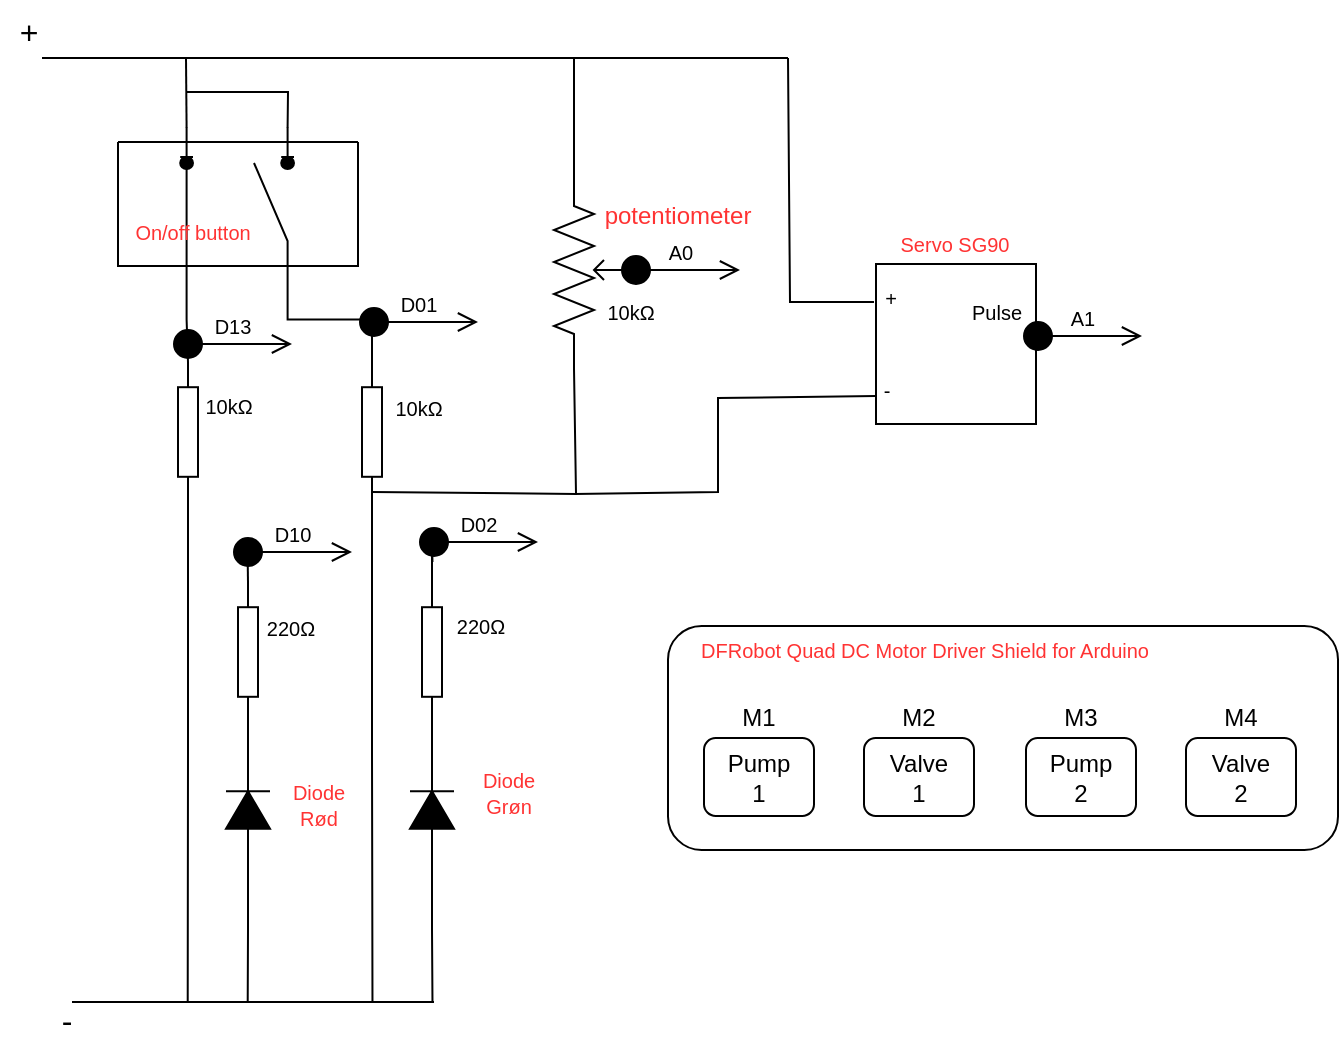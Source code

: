 <mxfile version="22.1.11" type="device">
  <diagram name="Side-1" id="jBOVf6lq6aooiImEh3c-">
    <mxGraphModel dx="1308" dy="842" grid="0" gridSize="10" guides="0" tooltips="1" connect="0" arrows="0" fold="1" page="0" pageScale="1" pageWidth="827" pageHeight="1169" background="#FFFFFF" math="0" shadow="0">
      <root>
        <mxCell id="0" />
        <mxCell id="1" parent="0" />
        <mxCell id="x0xakpUoL3rzipDBwECT-1" value="" style="endArrow=none;html=1;rounded=0;fontColor=#000000;labelBackgroundColor=none;strokeColor=default;" edge="1" parent="1">
          <mxGeometry width="50" height="50" relative="1" as="geometry">
            <mxPoint x="162" y="198" as="sourcePoint" />
            <mxPoint x="535" y="198" as="targetPoint" />
          </mxGeometry>
        </mxCell>
        <mxCell id="x0xakpUoL3rzipDBwECT-2" value="" style="endArrow=none;html=1;rounded=0;strokeColor=default;labelBackgroundColor=none;fontColor=#000000;" edge="1" parent="1">
          <mxGeometry width="50" height="50" relative="1" as="geometry">
            <mxPoint x="177" y="670" as="sourcePoint" />
            <mxPoint x="358" y="670" as="targetPoint" />
          </mxGeometry>
        </mxCell>
        <mxCell id="x0xakpUoL3rzipDBwECT-50" style="edgeStyle=orthogonalEdgeStyle;rounded=0;orthogonalLoop=1;jettySize=auto;html=1;exitX=0;exitY=0.5;exitDx=0;exitDy=0;exitPerimeter=0;endArrow=none;endFill=0;strokeColor=default;fontColor=#000000;labelBackgroundColor=none;" edge="1" parent="1" source="x0xakpUoL3rzipDBwECT-3">
          <mxGeometry relative="1" as="geometry">
            <mxPoint x="264.857" y="670" as="targetPoint" />
          </mxGeometry>
        </mxCell>
        <mxCell id="x0xakpUoL3rzipDBwECT-3" value="" style="pointerEvents=1;fillColor=strokeColor;verticalLabelPosition=bottom;shadow=0;dashed=0;align=center;html=1;verticalAlign=top;shape=mxgraph.electrical.diodes.diode;rotation=-90;strokeColor=default;fontColor=#000000;labelBackgroundColor=none;" vertex="1" parent="1">
          <mxGeometry x="241.5" y="563" width="47" height="22" as="geometry" />
        </mxCell>
        <mxCell id="x0xakpUoL3rzipDBwECT-48" style="edgeStyle=orthogonalEdgeStyle;rounded=0;orthogonalLoop=1;jettySize=auto;html=1;exitX=0;exitY=0.5;exitDx=0;exitDy=0;exitPerimeter=0;endArrow=none;endFill=0;strokeColor=default;fontColor=#000000;labelBackgroundColor=none;" edge="1" parent="1" source="x0xakpUoL3rzipDBwECT-5">
          <mxGeometry relative="1" as="geometry">
            <mxPoint x="234.857" y="670" as="targetPoint" />
          </mxGeometry>
        </mxCell>
        <mxCell id="x0xakpUoL3rzipDBwECT-5" value="" style="pointerEvents=1;verticalLabelPosition=bottom;shadow=0;dashed=0;align=center;html=1;verticalAlign=top;shape=mxgraph.electrical.resistors.resistor_1;rotation=-90;strokeColor=default;fontColor=#000000;labelBackgroundColor=none;fillColor=none;" vertex="1" parent="1">
          <mxGeometry x="200" y="380" width="70" height="10" as="geometry" />
        </mxCell>
        <mxCell id="x0xakpUoL3rzipDBwECT-21" value="" style="swimlane;startSize=0;strokeColor=default;fontColor=#000000;labelBackgroundColor=none;" vertex="1" parent="1">
          <mxGeometry x="200" y="240" width="120" height="62" as="geometry">
            <mxRectangle x="200" y="240" width="50" height="40" as="alternateBounds" />
          </mxGeometry>
        </mxCell>
        <mxCell id="x0xakpUoL3rzipDBwECT-19" value="" style="html=1;shape=mxgraph.electrical.electro-mechanical.switchDisconnector;aspect=fixed;elSwitchState=off;rotation=-90;strokeColor=default;fontColor=#000000;labelBackgroundColor=none;fillColor=#000000;" vertex="1" parent="x0xakpUoL3rzipDBwECT-21">
          <mxGeometry x="40.5" y="20" width="75" height="20" as="geometry" />
        </mxCell>
        <mxCell id="x0xakpUoL3rzipDBwECT-22" value="" style="html=1;shape=mxgraph.electrical.electro-mechanical.switchDisconnector;aspect=fixed;elSwitchState=on;rotation=-90;strokeColor=default;fontColor=#000000;labelBackgroundColor=none;fillColor=#000000;" vertex="1" parent="x0xakpUoL3rzipDBwECT-21">
          <mxGeometry x="-10" y="20" width="75" height="20" as="geometry" />
        </mxCell>
        <mxCell id="x0xakpUoL3rzipDBwECT-24" value="&lt;font style=&quot;font-size: 10px;&quot;&gt;On/off button&lt;/font&gt;" style="text;html=1;align=center;verticalAlign=middle;resizable=0;points=[];autosize=1;strokeColor=none;fillColor=none;fontSize=10;fontColor=#FF3333;labelBackgroundColor=none;" vertex="1" parent="x0xakpUoL3rzipDBwECT-21">
          <mxGeometry x="-3" y="30" width="80" height="30" as="geometry" />
        </mxCell>
        <mxCell id="x0xakpUoL3rzipDBwECT-49" style="edgeStyle=orthogonalEdgeStyle;rounded=0;orthogonalLoop=1;jettySize=auto;html=1;exitX=0;exitY=0.5;exitDx=0;exitDy=0;exitPerimeter=0;endArrow=none;endFill=0;strokeColor=default;fontColor=#000000;labelBackgroundColor=none;" edge="1" parent="1" source="x0xakpUoL3rzipDBwECT-25">
          <mxGeometry relative="1" as="geometry">
            <mxPoint x="327.238" y="670" as="targetPoint" />
          </mxGeometry>
        </mxCell>
        <mxCell id="x0xakpUoL3rzipDBwECT-25" value="" style="pointerEvents=1;verticalLabelPosition=bottom;shadow=0;dashed=0;align=center;html=1;verticalAlign=top;shape=mxgraph.electrical.resistors.resistor_1;rotation=-90;strokeColor=default;fontColor=#000000;labelBackgroundColor=none;fillColor=none;" vertex="1" parent="1">
          <mxGeometry x="292" y="380" width="70" height="10" as="geometry" />
        </mxCell>
        <mxCell id="x0xakpUoL3rzipDBwECT-28" style="edgeStyle=orthogonalEdgeStyle;rounded=0;orthogonalLoop=1;jettySize=auto;html=1;exitX=1;exitY=0.5;exitDx=0;exitDy=0;exitPerimeter=0;endArrow=none;endFill=0;entryX=0;entryY=0.84;entryDx=0;entryDy=0;strokeColor=default;fontColor=#000000;labelBackgroundColor=none;" edge="1" parent="1" source="x0xakpUoL3rzipDBwECT-25" target="x0xakpUoL3rzipDBwECT-19">
          <mxGeometry relative="1" as="geometry">
            <mxPoint x="290" y="310" as="targetPoint" />
          </mxGeometry>
        </mxCell>
        <mxCell id="x0xakpUoL3rzipDBwECT-30" style="edgeStyle=orthogonalEdgeStyle;rounded=0;orthogonalLoop=1;jettySize=auto;html=1;exitX=0;exitY=0.84;exitDx=0;exitDy=0;entryX=1;entryY=0.5;entryDx=0;entryDy=0;entryPerimeter=0;endArrow=none;endFill=0;strokeColor=default;fontColor=#000000;labelBackgroundColor=none;" edge="1" parent="1" source="x0xakpUoL3rzipDBwECT-22" target="x0xakpUoL3rzipDBwECT-5">
          <mxGeometry relative="1" as="geometry" />
        </mxCell>
        <mxCell id="x0xakpUoL3rzipDBwECT-37" value="&lt;font style=&quot;font-size: 10px;&quot;&gt;D01&lt;/font&gt;" style="html=1;verticalAlign=bottom;startArrow=circle;startFill=1;endArrow=open;startSize=6;endSize=8;curved=0;rounded=0;fontSize=10;strokeColor=default;fontColor=#000000;labelBackgroundColor=none;" edge="1" parent="1">
          <mxGeometry width="80" relative="1" as="geometry">
            <mxPoint x="320" y="330" as="sourcePoint" />
            <mxPoint x="380" y="330" as="targetPoint" />
          </mxGeometry>
        </mxCell>
        <mxCell id="x0xakpUoL3rzipDBwECT-38" value="&lt;font style=&quot;font-size: 10px;&quot;&gt;D13&lt;/font&gt;" style="html=1;verticalAlign=bottom;startArrow=circle;startFill=1;endArrow=open;startSize=6;endSize=8;curved=0;rounded=0;fontSize=10;strokeColor=default;fontColor=#000000;labelBackgroundColor=none;" edge="1" parent="1">
          <mxGeometry width="80" relative="1" as="geometry">
            <mxPoint x="227" y="341" as="sourcePoint" />
            <mxPoint x="287" y="341" as="targetPoint" />
          </mxGeometry>
        </mxCell>
        <mxCell id="x0xakpUoL3rzipDBwECT-39" value="10kΩ" style="text;html=1;align=center;verticalAlign=middle;resizable=0;points=[];autosize=1;strokeColor=none;fillColor=none;fontSize=10;fontColor=#000000;labelBackgroundColor=none;" vertex="1" parent="1">
          <mxGeometry x="230" y="357" width="50" height="30" as="geometry" />
        </mxCell>
        <mxCell id="x0xakpUoL3rzipDBwECT-40" value="10kΩ" style="text;html=1;align=center;verticalAlign=middle;resizable=0;points=[];autosize=1;strokeColor=none;fillColor=none;fontSize=10;fontColor=#000000;labelBackgroundColor=none;" vertex="1" parent="1">
          <mxGeometry x="325" y="358" width="50" height="30" as="geometry" />
        </mxCell>
        <mxCell id="x0xakpUoL3rzipDBwECT-63" style="edgeStyle=orthogonalEdgeStyle;rounded=0;orthogonalLoop=1;jettySize=auto;html=1;exitX=1;exitY=0.5;exitDx=0;exitDy=0;exitPerimeter=0;endArrow=none;endFill=0;strokeColor=default;fontColor=#000000;labelBackgroundColor=none;" edge="1" parent="1" source="x0xakpUoL3rzipDBwECT-41">
          <mxGeometry relative="1" as="geometry">
            <mxPoint x="264.857" y="450" as="targetPoint" />
          </mxGeometry>
        </mxCell>
        <mxCell id="x0xakpUoL3rzipDBwECT-41" value="" style="pointerEvents=1;verticalLabelPosition=bottom;shadow=0;dashed=0;align=center;html=1;verticalAlign=top;shape=mxgraph.electrical.resistors.resistor_1;rotation=-90;strokeColor=default;fontColor=#000000;labelBackgroundColor=none;fillColor=none;" vertex="1" parent="1">
          <mxGeometry x="230" y="490" width="70" height="10" as="geometry" />
        </mxCell>
        <mxCell id="x0xakpUoL3rzipDBwECT-64" style="edgeStyle=orthogonalEdgeStyle;rounded=0;orthogonalLoop=1;jettySize=auto;html=1;exitX=1;exitY=0.5;exitDx=0;exitDy=0;exitPerimeter=0;endArrow=none;endFill=0;strokeColor=default;fontColor=#000000;labelBackgroundColor=none;" edge="1" parent="1" source="x0xakpUoL3rzipDBwECT-42">
          <mxGeometry relative="1" as="geometry">
            <mxPoint x="357.238" y="450" as="targetPoint" />
            <Array as="points">
              <mxPoint x="357" y="440" />
              <mxPoint x="357" y="440" />
            </Array>
          </mxGeometry>
        </mxCell>
        <mxCell id="x0xakpUoL3rzipDBwECT-42" value="" style="pointerEvents=1;verticalLabelPosition=bottom;shadow=0;dashed=0;align=center;html=1;verticalAlign=top;shape=mxgraph.electrical.resistors.resistor_1;rotation=-90;strokeColor=default;fontColor=#000000;labelBackgroundColor=none;fillColor=none;" vertex="1" parent="1">
          <mxGeometry x="322" y="490" width="70" height="10" as="geometry" />
        </mxCell>
        <mxCell id="x0xakpUoL3rzipDBwECT-43" value="&lt;font style=&quot;font-size: 10px;&quot;&gt;D02&lt;/font&gt;" style="html=1;verticalAlign=bottom;startArrow=circle;startFill=1;endArrow=open;startSize=6;endSize=8;curved=0;rounded=0;fontSize=10;strokeColor=default;fontColor=#000000;labelBackgroundColor=none;" edge="1" parent="1">
          <mxGeometry width="80" relative="1" as="geometry">
            <mxPoint x="350" y="440" as="sourcePoint" />
            <mxPoint x="410" y="440" as="targetPoint" />
          </mxGeometry>
        </mxCell>
        <mxCell id="x0xakpUoL3rzipDBwECT-44" value="&lt;font style=&quot;font-size: 10px;&quot;&gt;D10&lt;/font&gt;" style="html=1;verticalAlign=bottom;startArrow=circle;startFill=1;endArrow=open;startSize=6;endSize=8;curved=0;rounded=0;fontSize=10;strokeColor=default;fontColor=#000000;labelBackgroundColor=none;" edge="1" parent="1">
          <mxGeometry width="80" relative="1" as="geometry">
            <mxPoint x="257" y="445" as="sourcePoint" />
            <mxPoint x="317" y="445" as="targetPoint" />
          </mxGeometry>
        </mxCell>
        <mxCell id="x0xakpUoL3rzipDBwECT-46" value="220Ω" style="text;align=center;verticalAlign=middle;resizable=0;points=[];autosize=1;fontSize=10;labelBackgroundColor=none;labelBorderColor=none;html=1;fillColor=none;fontColor=#000000;strokeColor=none;" vertex="1" parent="1">
          <mxGeometry x="356" y="467" width="50" height="30" as="geometry" />
        </mxCell>
        <mxCell id="x0xakpUoL3rzipDBwECT-51" style="edgeStyle=orthogonalEdgeStyle;rounded=0;orthogonalLoop=1;jettySize=auto;html=1;exitX=0;exitY=0.5;exitDx=0;exitDy=0;exitPerimeter=0;endArrow=none;endFill=0;strokeColor=default;fontColor=#000000;labelBackgroundColor=none;" edge="1" parent="1" source="x0xakpUoL3rzipDBwECT-47">
          <mxGeometry relative="1" as="geometry">
            <mxPoint x="357.238" y="670" as="targetPoint" />
          </mxGeometry>
        </mxCell>
        <mxCell id="x0xakpUoL3rzipDBwECT-47" value="" style="pointerEvents=1;fillColor=strokeColor;verticalLabelPosition=bottom;shadow=0;dashed=0;align=center;html=1;verticalAlign=top;shape=mxgraph.electrical.diodes.diode;rotation=-90;strokeColor=default;fontColor=#000000;labelBackgroundColor=none;" vertex="1" parent="1">
          <mxGeometry x="333.5" y="563" width="47" height="22" as="geometry" />
        </mxCell>
        <mxCell id="x0xakpUoL3rzipDBwECT-52" style="edgeStyle=orthogonalEdgeStyle;rounded=0;orthogonalLoop=1;jettySize=auto;html=1;exitX=1;exitY=0.5;exitDx=0;exitDy=0;exitPerimeter=0;entryX=0;entryY=0.5;entryDx=0;entryDy=0;entryPerimeter=0;endArrow=none;endFill=0;strokeColor=default;fontColor=#000000;labelBackgroundColor=none;" edge="1" parent="1" source="x0xakpUoL3rzipDBwECT-3" target="x0xakpUoL3rzipDBwECT-41">
          <mxGeometry relative="1" as="geometry" />
        </mxCell>
        <mxCell id="x0xakpUoL3rzipDBwECT-53" style="edgeStyle=orthogonalEdgeStyle;rounded=0;orthogonalLoop=1;jettySize=auto;html=1;exitX=1;exitY=0.5;exitDx=0;exitDy=0;exitPerimeter=0;entryX=0;entryY=0.5;entryDx=0;entryDy=0;entryPerimeter=0;endArrow=none;endFill=0;strokeColor=default;fontColor=#000000;labelBackgroundColor=none;" edge="1" parent="1" source="x0xakpUoL3rzipDBwECT-47" target="x0xakpUoL3rzipDBwECT-42">
          <mxGeometry relative="1" as="geometry" />
        </mxCell>
        <mxCell id="x0xakpUoL3rzipDBwECT-56" value="Rød" style="text;html=1;align=center;verticalAlign=middle;resizable=0;points=[];autosize=1;strokeColor=none;fillColor=none;fontSize=10;fontColor=#FF3333;labelBackgroundColor=none;labelBorderColor=none;" vertex="1" parent="1">
          <mxGeometry x="280" y="563" width="40" height="30" as="geometry" />
        </mxCell>
        <mxCell id="x0xakpUoL3rzipDBwECT-59" value="Diode" style="text;html=1;align=center;verticalAlign=middle;resizable=0;points=[];autosize=1;strokeColor=none;fillColor=none;fontSize=10;fontColor=#FF3333;labelBackgroundColor=none;labelBorderColor=none;" vertex="1" parent="1">
          <mxGeometry x="275" y="550" width="50" height="30" as="geometry" />
        </mxCell>
        <mxCell id="x0xakpUoL3rzipDBwECT-61" value="Grøn" style="text;html=1;align=center;verticalAlign=middle;resizable=0;points=[];autosize=1;strokeColor=none;fillColor=none;fontSize=10;fontColor=#FF3333;labelBackgroundColor=none;labelBorderColor=none;" vertex="1" parent="1">
          <mxGeometry x="370" y="556.5" width="50" height="30" as="geometry" />
        </mxCell>
        <mxCell id="x0xakpUoL3rzipDBwECT-62" value="Diode" style="text;html=1;align=center;verticalAlign=middle;resizable=0;points=[];autosize=1;strokeColor=none;fillColor=none;fontSize=10;fontColor=#FF3333;labelBackgroundColor=none;labelBorderColor=none;" vertex="1" parent="1">
          <mxGeometry x="370" y="543.5" width="50" height="30" as="geometry" />
        </mxCell>
        <mxCell id="x0xakpUoL3rzipDBwECT-65" value="220Ω" style="text;align=center;verticalAlign=middle;resizable=0;points=[];autosize=1;fontSize=10;labelBackgroundColor=none;labelBorderColor=none;html=1;fillColor=none;fontColor=#000000;strokeColor=none;" vertex="1" parent="1">
          <mxGeometry x="261" y="468" width="50" height="30" as="geometry" />
        </mxCell>
        <mxCell id="x0xakpUoL3rzipDBwECT-66" value="" style="pointerEvents=1;verticalLabelPosition=bottom;shadow=0;dashed=0;align=center;html=1;verticalAlign=top;shape=mxgraph.electrical.resistors.potentiometer_2;strokeColor=default;rotation=-90;labelBackgroundColor=none;fontColor=#000000;" vertex="1" parent="1">
          <mxGeometry x="388" y="284" width="100" height="40" as="geometry" />
        </mxCell>
        <mxCell id="x0xakpUoL3rzipDBwECT-67" value="&lt;font style=&quot;font-size: 10px;&quot;&gt;A0&lt;br&gt;&lt;/font&gt;" style="html=1;verticalAlign=bottom;startArrow=circle;startFill=1;endArrow=open;startSize=6;endSize=8;curved=0;rounded=0;fontSize=10;strokeColor=default;fontColor=#000000;labelBackgroundColor=none;" edge="1" parent="1">
          <mxGeometry width="80" relative="1" as="geometry">
            <mxPoint x="451" y="304" as="sourcePoint" />
            <mxPoint x="511" y="304" as="targetPoint" />
          </mxGeometry>
        </mxCell>
        <mxCell id="x0xakpUoL3rzipDBwECT-69" value="" style="endArrow=none;html=1;rounded=0;strokeColor=default;exitX=0.996;exitY=0.84;exitDx=0;exitDy=0;exitPerimeter=0;labelBackgroundColor=none;fontColor=#000000;" edge="1" parent="1" source="x0xakpUoL3rzipDBwECT-22">
          <mxGeometry width="50" height="50" relative="1" as="geometry">
            <mxPoint x="234" y="232" as="sourcePoint" />
            <mxPoint x="234" y="198" as="targetPoint" />
          </mxGeometry>
        </mxCell>
        <mxCell id="x0xakpUoL3rzipDBwECT-70" value="" style="endArrow=none;html=1;rounded=0;strokeColor=default;exitX=0.997;exitY=0.84;exitDx=0;exitDy=0;exitPerimeter=0;labelBackgroundColor=none;fontColor=#000000;" edge="1" parent="1" source="x0xakpUoL3rzipDBwECT-19">
          <mxGeometry width="50" height="50" relative="1" as="geometry">
            <mxPoint x="285" y="232" as="sourcePoint" />
            <mxPoint x="234" y="215" as="targetPoint" />
            <Array as="points">
              <mxPoint x="285" y="215" />
            </Array>
          </mxGeometry>
        </mxCell>
        <mxCell id="x0xakpUoL3rzipDBwECT-71" value="" style="endArrow=none;html=1;rounded=0;strokeColor=default;entryX=0.008;entryY=0.25;entryDx=0;entryDy=0;entryPerimeter=0;labelBackgroundColor=none;fontColor=#000000;" edge="1" parent="1" target="x0xakpUoL3rzipDBwECT-66">
          <mxGeometry width="50" height="50" relative="1" as="geometry">
            <mxPoint x="327" y="415" as="sourcePoint" />
            <mxPoint x="446" y="416" as="targetPoint" />
            <Array as="points">
              <mxPoint x="429" y="416" />
            </Array>
          </mxGeometry>
        </mxCell>
        <mxCell id="x0xakpUoL3rzipDBwECT-72" value="" style="endArrow=none;html=1;rounded=0;strokeColor=default;labelBackgroundColor=none;fontColor=#000000;" edge="1" parent="1">
          <mxGeometry width="50" height="50" relative="1" as="geometry">
            <mxPoint x="428" y="255" as="sourcePoint" />
            <mxPoint x="428" y="198" as="targetPoint" />
          </mxGeometry>
        </mxCell>
        <mxCell id="x0xakpUoL3rzipDBwECT-75" value="" style="whiteSpace=wrap;html=1;aspect=fixed;fillColor=none;strokeColor=default;labelBackgroundColor=none;fontColor=#000000;" vertex="1" parent="1">
          <mxGeometry x="579" y="301" width="80" height="80" as="geometry" />
        </mxCell>
        <mxCell id="x0xakpUoL3rzipDBwECT-76" value="&lt;font style=&quot;font-size: 10px;&quot;&gt;Servo SG90&lt;br style=&quot;font-size: 10px;&quot;&gt;&lt;/font&gt;" style="text;html=1;align=center;verticalAlign=middle;resizable=0;points=[];autosize=1;strokeColor=none;fillColor=none;fontSize=10;fontColor=#FF3333;labelBackgroundColor=none;" vertex="1" parent="1">
          <mxGeometry x="582" y="279" width="72" height="24" as="geometry" />
        </mxCell>
        <mxCell id="x0xakpUoL3rzipDBwECT-78" value="&lt;font style=&quot;font-size: 10px;&quot;&gt;A1&lt;br&gt;&lt;/font&gt;" style="html=1;verticalAlign=bottom;startArrow=circle;startFill=1;endArrow=open;startSize=6;endSize=8;curved=0;rounded=0;fontSize=10;strokeColor=default;fontColor=#000000;labelBackgroundColor=none;" edge="1" parent="1">
          <mxGeometry width="80" relative="1" as="geometry">
            <mxPoint x="652" y="337" as="sourcePoint" />
            <mxPoint x="712" y="337" as="targetPoint" />
          </mxGeometry>
        </mxCell>
        <mxCell id="x0xakpUoL3rzipDBwECT-79" value="&lt;font style=&quot;font-size: 10px;&quot;&gt;Pulse&lt;br style=&quot;font-size: 10px;&quot;&gt;&lt;/font&gt;" style="text;html=1;align=center;verticalAlign=middle;resizable=0;points=[];autosize=1;strokeColor=none;fillColor=none;fontSize=10;labelBackgroundColor=none;fontColor=#000000;" vertex="1" parent="1">
          <mxGeometry x="617" y="313" width="43" height="24" as="geometry" />
        </mxCell>
        <mxCell id="x0xakpUoL3rzipDBwECT-80" value="&lt;font style=&quot;font-size: 10px;&quot;&gt;+&lt;br style=&quot;font-size: 10px;&quot;&gt;&lt;/font&gt;" style="text;html=1;align=center;verticalAlign=middle;resizable=0;points=[];autosize=1;strokeColor=none;fillColor=none;fontSize=10;labelBackgroundColor=none;fontColor=#000000;" vertex="1" parent="1">
          <mxGeometry x="574" y="306" width="24" height="24" as="geometry" />
        </mxCell>
        <mxCell id="x0xakpUoL3rzipDBwECT-81" value="&lt;font style=&quot;font-size: 10px;&quot;&gt;-&lt;br style=&quot;font-size: 10px;&quot;&gt;&lt;/font&gt;" style="text;html=1;align=center;verticalAlign=middle;resizable=0;points=[];autosize=1;strokeColor=none;fillColor=none;fontSize=10;labelBackgroundColor=none;fontColor=#000000;" vertex="1" parent="1">
          <mxGeometry x="573" y="352" width="21" height="24" as="geometry" />
        </mxCell>
        <mxCell id="x0xakpUoL3rzipDBwECT-82" value="" style="endArrow=none;html=1;rounded=0;entryX=0.286;entryY=0.625;entryDx=0;entryDy=0;entryPerimeter=0;fontColor=#000000;labelBackgroundColor=none;strokeColor=default;" edge="1" parent="1" target="x0xakpUoL3rzipDBwECT-81">
          <mxGeometry width="50" height="50" relative="1" as="geometry">
            <mxPoint x="428" y="416" as="sourcePoint" />
            <mxPoint x="478" y="366" as="targetPoint" />
            <Array as="points">
              <mxPoint x="500" y="415" />
              <mxPoint x="500" y="368" />
            </Array>
          </mxGeometry>
        </mxCell>
        <mxCell id="x0xakpUoL3rzipDBwECT-83" value="" style="endArrow=none;html=1;rounded=0;fontColor=#000000;labelBackgroundColor=none;strokeColor=default;" edge="1" parent="1">
          <mxGeometry width="50" height="50" relative="1" as="geometry">
            <mxPoint x="578" y="320" as="sourcePoint" />
            <mxPoint x="535" y="198" as="targetPoint" />
            <Array as="points">
              <mxPoint x="536" y="320" />
            </Array>
          </mxGeometry>
        </mxCell>
        <mxCell id="x0xakpUoL3rzipDBwECT-84" value="10kΩ" style="text;align=center;verticalAlign=middle;resizable=0;points=[];autosize=1;fontSize=10;labelBackgroundColor=none;labelBorderColor=none;html=1;fillColor=none;fontColor=#000000;strokeColor=none;" vertex="1" parent="1">
          <mxGeometry x="435" y="313" width="42" height="24" as="geometry" />
        </mxCell>
        <mxCell id="x0xakpUoL3rzipDBwECT-85" value="potentiometer" style="text;html=1;strokeColor=none;fillColor=none;align=center;verticalAlign=middle;whiteSpace=wrap;rounded=0;fontColor=#FF3333;labelBackgroundColor=none;" vertex="1" parent="1">
          <mxGeometry x="450" y="262" width="60" height="30" as="geometry" />
        </mxCell>
        <mxCell id="x0xakpUoL3rzipDBwECT-87" value="&lt;font style=&quot;font-size: 16px;&quot;&gt;+&lt;br style=&quot;font-size: 16px;&quot;&gt;&lt;/font&gt;" style="text;html=1;align=center;verticalAlign=middle;resizable=0;points=[];autosize=1;strokeColor=none;fillColor=none;fontSize=16;labelBackgroundColor=none;fontColor=#000000;" vertex="1" parent="1">
          <mxGeometry x="141" y="169" width="27" height="31" as="geometry" />
        </mxCell>
        <mxCell id="x0xakpUoL3rzipDBwECT-88" value="&lt;font style=&quot;font-size: 16px;&quot;&gt;-&lt;br style=&quot;font-size: 16px;&quot;&gt;&lt;/font&gt;" style="text;html=1;align=center;verticalAlign=middle;resizable=0;points=[];autosize=1;strokeColor=none;fillColor=none;fontSize=16;labelBackgroundColor=none;fontColor=#000000;" vertex="1" parent="1">
          <mxGeometry x="162" y="663" width="23" height="31" as="geometry" />
        </mxCell>
        <mxCell id="x0xakpUoL3rzipDBwECT-89" value="" style="rounded=1;whiteSpace=wrap;html=1;fillColor=none;strokeColor=default;labelBackgroundColor=none;fontColor=#000000;" vertex="1" parent="1">
          <mxGeometry x="475" y="482" width="335" height="112" as="geometry" />
        </mxCell>
        <mxCell id="x0xakpUoL3rzipDBwECT-91" value="&lt;font&gt;Pump&lt;br&gt;1&lt;br&gt;&lt;/font&gt;" style="rounded=1;whiteSpace=wrap;html=1;fillColor=none;strokeColor=default;labelBackgroundColor=none;fontColor=#000000;" vertex="1" parent="1">
          <mxGeometry x="493" y="538" width="55" height="39" as="geometry" />
        </mxCell>
        <mxCell id="x0xakpUoL3rzipDBwECT-93" value="&lt;font&gt;M1&lt;/font&gt;" style="text;html=1;align=center;verticalAlign=middle;resizable=0;points=[];autosize=1;strokeColor=none;fillColor=none;labelBackgroundColor=none;fontColor=#000000;" vertex="1" parent="1">
          <mxGeometry x="502" y="515" width="35" height="26" as="geometry" />
        </mxCell>
        <mxCell id="x0xakpUoL3rzipDBwECT-95" value="DFRobot Quad DC Motor Driver Shield for Arduino" style="text;html=1;align=center;verticalAlign=middle;resizable=0;points=[];autosize=1;strokeColor=none;fillColor=none;fontSize=10;fontColor=#FF3333;labelBackgroundColor=none;labelBorderColor=none;" vertex="1" parent="1">
          <mxGeometry x="481" y="482" width="243" height="24" as="geometry" />
        </mxCell>
        <mxCell id="x0xakpUoL3rzipDBwECT-96" value="&lt;font&gt;Valve&lt;br&gt;1&lt;br&gt;&lt;/font&gt;" style="rounded=1;whiteSpace=wrap;html=1;fillColor=none;strokeColor=default;labelBackgroundColor=none;fontColor=#000000;" vertex="1" parent="1">
          <mxGeometry x="573" y="538" width="55" height="39" as="geometry" />
        </mxCell>
        <mxCell id="x0xakpUoL3rzipDBwECT-97" value="&lt;font&gt;M2&lt;/font&gt;" style="text;html=1;align=center;verticalAlign=middle;resizable=0;points=[];autosize=1;strokeColor=none;fillColor=none;labelBackgroundColor=none;fontColor=#000000;" vertex="1" parent="1">
          <mxGeometry x="582" y="515" width="35" height="26" as="geometry" />
        </mxCell>
        <mxCell id="x0xakpUoL3rzipDBwECT-105" value="&lt;font&gt;Pump&lt;br&gt;2&lt;br&gt;&lt;/font&gt;" style="rounded=1;whiteSpace=wrap;html=1;fillColor=none;strokeColor=default;labelBackgroundColor=none;fontColor=#000000;" vertex="1" parent="1">
          <mxGeometry x="654" y="538" width="55" height="39" as="geometry" />
        </mxCell>
        <mxCell id="x0xakpUoL3rzipDBwECT-106" value="&lt;font&gt;M3&lt;/font&gt;" style="text;html=1;align=center;verticalAlign=middle;resizable=0;points=[];autosize=1;strokeColor=none;fillColor=none;labelBackgroundColor=none;fontColor=#000000;" vertex="1" parent="1">
          <mxGeometry x="663" y="515" width="35" height="26" as="geometry" />
        </mxCell>
        <mxCell id="x0xakpUoL3rzipDBwECT-107" value="&lt;font&gt;Valve&lt;br&gt;2&lt;br&gt;&lt;/font&gt;" style="rounded=1;whiteSpace=wrap;html=1;fillColor=none;strokeColor=default;labelBackgroundColor=none;fontColor=#000000;" vertex="1" parent="1">
          <mxGeometry x="734" y="538" width="55" height="39" as="geometry" />
        </mxCell>
        <mxCell id="x0xakpUoL3rzipDBwECT-108" value="&lt;font&gt;M4&lt;br&gt;&lt;/font&gt;" style="text;html=1;align=center;verticalAlign=middle;resizable=0;points=[];autosize=1;strokeColor=none;fillColor=none;labelBackgroundColor=none;fontColor=#000000;" vertex="1" parent="1">
          <mxGeometry x="743" y="515" width="35" height="26" as="geometry" />
        </mxCell>
      </root>
    </mxGraphModel>
  </diagram>
</mxfile>
